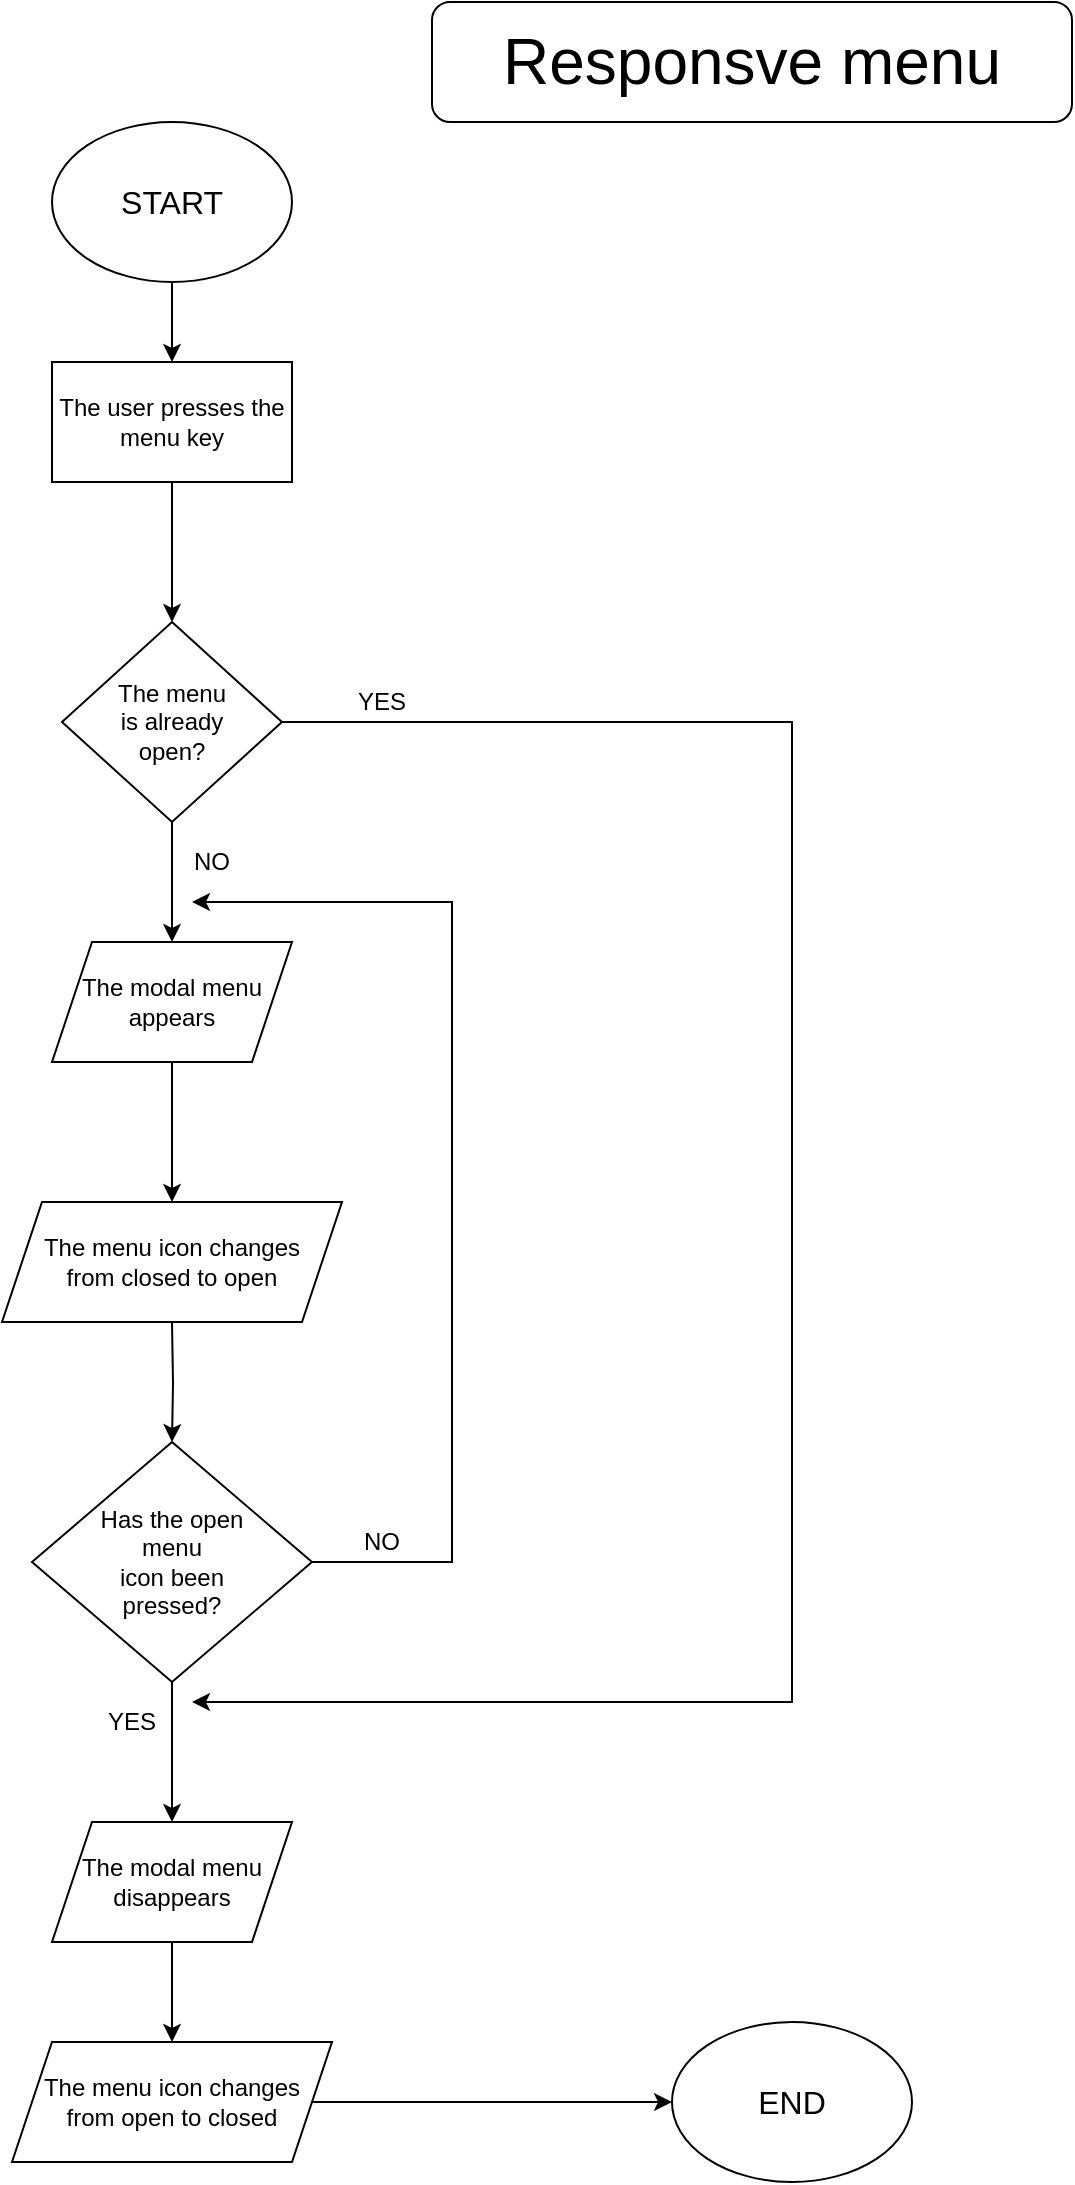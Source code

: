<mxfile version="14.6.13" type="device"><diagram id="P1lkO_NSrVmbn7KRfVzy" name="Pagina-1"><mxGraphModel dx="857" dy="642" grid="1" gridSize="10" guides="1" tooltips="1" connect="1" arrows="1" fold="1" page="1" pageScale="1" pageWidth="827" pageHeight="1169" math="0" shadow="0"><root><mxCell id="0"/><mxCell id="1" parent="0"/><mxCell id="b6IE9EhavDk9QLyrlZCW-1" value="&lt;font style=&quot;font-size: 16px&quot;&gt;END&lt;/font&gt;" style="ellipse;whiteSpace=wrap;html=1;" vertex="1" parent="1"><mxGeometry x="380" y="1020" width="120" height="80" as="geometry"/></mxCell><mxCell id="b6IE9EhavDk9QLyrlZCW-30" value="" style="edgeStyle=orthogonalEdgeStyle;rounded=0;orthogonalLoop=1;jettySize=auto;html=1;" edge="1" parent="1" source="b6IE9EhavDk9QLyrlZCW-2" target="b6IE9EhavDk9QLyrlZCW-5"><mxGeometry relative="1" as="geometry"/></mxCell><mxCell id="b6IE9EhavDk9QLyrlZCW-2" value="The user presses the menu key" style="rounded=0;whiteSpace=wrap;html=1;" vertex="1" parent="1"><mxGeometry x="70" y="190" width="120" height="60" as="geometry"/></mxCell><mxCell id="b6IE9EhavDk9QLyrlZCW-4" value="&lt;font style=&quot;font-size: 32px&quot;&gt;Responsve menu&lt;/font&gt;" style="rounded=1;whiteSpace=wrap;html=1;" vertex="1" parent="1"><mxGeometry x="260" y="10" width="320" height="60" as="geometry"/></mxCell><mxCell id="b6IE9EhavDk9QLyrlZCW-8" value="" style="edgeStyle=orthogonalEdgeStyle;rounded=0;orthogonalLoop=1;jettySize=auto;html=1;" edge="1" parent="1" source="b6IE9EhavDk9QLyrlZCW-5"><mxGeometry relative="1" as="geometry"><mxPoint x="130" y="480" as="targetPoint"/></mxGeometry></mxCell><mxCell id="b6IE9EhavDk9QLyrlZCW-25" style="edgeStyle=orthogonalEdgeStyle;rounded=0;orthogonalLoop=1;jettySize=auto;html=1;" edge="1" parent="1" source="b6IE9EhavDk9QLyrlZCW-5"><mxGeometry relative="1" as="geometry"><mxPoint x="140" y="860" as="targetPoint"/><Array as="points"><mxPoint x="440" y="370"/><mxPoint x="440" y="860"/></Array></mxGeometry></mxCell><mxCell id="b6IE9EhavDk9QLyrlZCW-5" value="The menu &lt;br&gt;is already &lt;br&gt;open?" style="rhombus;whiteSpace=wrap;html=1;" vertex="1" parent="1"><mxGeometry x="75" y="320" width="110" height="100" as="geometry"/></mxCell><mxCell id="b6IE9EhavDk9QLyrlZCW-11" value="" style="edgeStyle=orthogonalEdgeStyle;rounded=0;orthogonalLoop=1;jettySize=auto;html=1;" edge="1" parent="1"><mxGeometry relative="1" as="geometry"><mxPoint x="130" y="540" as="sourcePoint"/><mxPoint x="130" y="610" as="targetPoint"/></mxGeometry></mxCell><mxCell id="b6IE9EhavDk9QLyrlZCW-9" value="NO" style="text;html=1;strokeColor=none;fillColor=none;align=center;verticalAlign=middle;whiteSpace=wrap;rounded=0;" vertex="1" parent="1"><mxGeometry x="130" y="430" width="40" height="20" as="geometry"/></mxCell><mxCell id="b6IE9EhavDk9QLyrlZCW-13" value="" style="edgeStyle=orthogonalEdgeStyle;rounded=0;orthogonalLoop=1;jettySize=auto;html=1;" edge="1" parent="1" target="b6IE9EhavDk9QLyrlZCW-12"><mxGeometry relative="1" as="geometry"><mxPoint x="130" y="670" as="sourcePoint"/></mxGeometry></mxCell><mxCell id="b6IE9EhavDk9QLyrlZCW-16" value="" style="edgeStyle=orthogonalEdgeStyle;rounded=0;orthogonalLoop=1;jettySize=auto;html=1;" edge="1" parent="1" source="b6IE9EhavDk9QLyrlZCW-12" target="b6IE9EhavDk9QLyrlZCW-15"><mxGeometry relative="1" as="geometry"/></mxCell><mxCell id="b6IE9EhavDk9QLyrlZCW-22" value="" style="edgeStyle=orthogonalEdgeStyle;rounded=0;orthogonalLoop=1;jettySize=auto;html=1;" edge="1" parent="1" source="b6IE9EhavDk9QLyrlZCW-12"><mxGeometry relative="1" as="geometry"><mxPoint x="140" y="460" as="targetPoint"/><Array as="points"><mxPoint x="270" y="790"/><mxPoint x="270" y="460"/></Array></mxGeometry></mxCell><mxCell id="b6IE9EhavDk9QLyrlZCW-12" value="Has the open &lt;br&gt;menu &lt;br&gt;icon been &lt;br&gt;pressed?" style="rhombus;whiteSpace=wrap;html=1;" vertex="1" parent="1"><mxGeometry x="60" y="730" width="140" height="120" as="geometry"/></mxCell><mxCell id="b6IE9EhavDk9QLyrlZCW-14" value="YES" style="text;html=1;strokeColor=none;fillColor=none;align=center;verticalAlign=middle;whiteSpace=wrap;rounded=0;" vertex="1" parent="1"><mxGeometry x="90" y="860" width="40" height="20" as="geometry"/></mxCell><mxCell id="b6IE9EhavDk9QLyrlZCW-20" value="" style="edgeStyle=orthogonalEdgeStyle;rounded=0;orthogonalLoop=1;jettySize=auto;html=1;" edge="1" parent="1" source="b6IE9EhavDk9QLyrlZCW-15" target="b6IE9EhavDk9QLyrlZCW-19"><mxGeometry relative="1" as="geometry"/></mxCell><mxCell id="b6IE9EhavDk9QLyrlZCW-15" value="The modal menu disappears" style="shape=parallelogram;perimeter=parallelogramPerimeter;whiteSpace=wrap;html=1;fixedSize=1;" vertex="1" parent="1"><mxGeometry x="70" y="920" width="120" height="60" as="geometry"/></mxCell><mxCell id="b6IE9EhavDk9QLyrlZCW-17" value="&lt;span&gt;The modal menu appears&lt;/span&gt;" style="shape=parallelogram;perimeter=parallelogramPerimeter;whiteSpace=wrap;html=1;fixedSize=1;" vertex="1" parent="1"><mxGeometry x="70" y="480" width="120" height="60" as="geometry"/></mxCell><mxCell id="b6IE9EhavDk9QLyrlZCW-18" value="&lt;span&gt;The menu icon changes &lt;br&gt;from closed to open&lt;/span&gt;" style="shape=parallelogram;perimeter=parallelogramPerimeter;whiteSpace=wrap;html=1;fixedSize=1;" vertex="1" parent="1"><mxGeometry x="45" y="610" width="170" height="60" as="geometry"/></mxCell><mxCell id="b6IE9EhavDk9QLyrlZCW-32" style="edgeStyle=orthogonalEdgeStyle;rounded=0;orthogonalLoop=1;jettySize=auto;html=1;entryX=0;entryY=0.5;entryDx=0;entryDy=0;" edge="1" parent="1" source="b6IE9EhavDk9QLyrlZCW-19" target="b6IE9EhavDk9QLyrlZCW-1"><mxGeometry relative="1" as="geometry"/></mxCell><mxCell id="b6IE9EhavDk9QLyrlZCW-19" value="The menu icon changes&lt;br&gt;from open to closed" style="shape=parallelogram;perimeter=parallelogramPerimeter;whiteSpace=wrap;html=1;fixedSize=1;" vertex="1" parent="1"><mxGeometry x="50" y="1030" width="160" height="60" as="geometry"/></mxCell><mxCell id="b6IE9EhavDk9QLyrlZCW-23" value="NO" style="text;html=1;strokeColor=none;fillColor=none;align=center;verticalAlign=middle;whiteSpace=wrap;rounded=0;" vertex="1" parent="1"><mxGeometry x="215" y="770" width="40" height="20" as="geometry"/></mxCell><mxCell id="b6IE9EhavDk9QLyrlZCW-26" value="YES" style="text;html=1;strokeColor=none;fillColor=none;align=center;verticalAlign=middle;whiteSpace=wrap;rounded=0;" vertex="1" parent="1"><mxGeometry x="215" y="350" width="40" height="20" as="geometry"/></mxCell><mxCell id="b6IE9EhavDk9QLyrlZCW-29" value="" style="edgeStyle=orthogonalEdgeStyle;rounded=0;orthogonalLoop=1;jettySize=auto;html=1;" edge="1" parent="1" source="b6IE9EhavDk9QLyrlZCW-28" target="b6IE9EhavDk9QLyrlZCW-2"><mxGeometry relative="1" as="geometry"/></mxCell><mxCell id="b6IE9EhavDk9QLyrlZCW-28" value="&lt;font style=&quot;font-size: 16px&quot;&gt;START&lt;/font&gt;" style="ellipse;whiteSpace=wrap;html=1;" vertex="1" parent="1"><mxGeometry x="70" y="70" width="120" height="80" as="geometry"/></mxCell></root></mxGraphModel></diagram></mxfile>